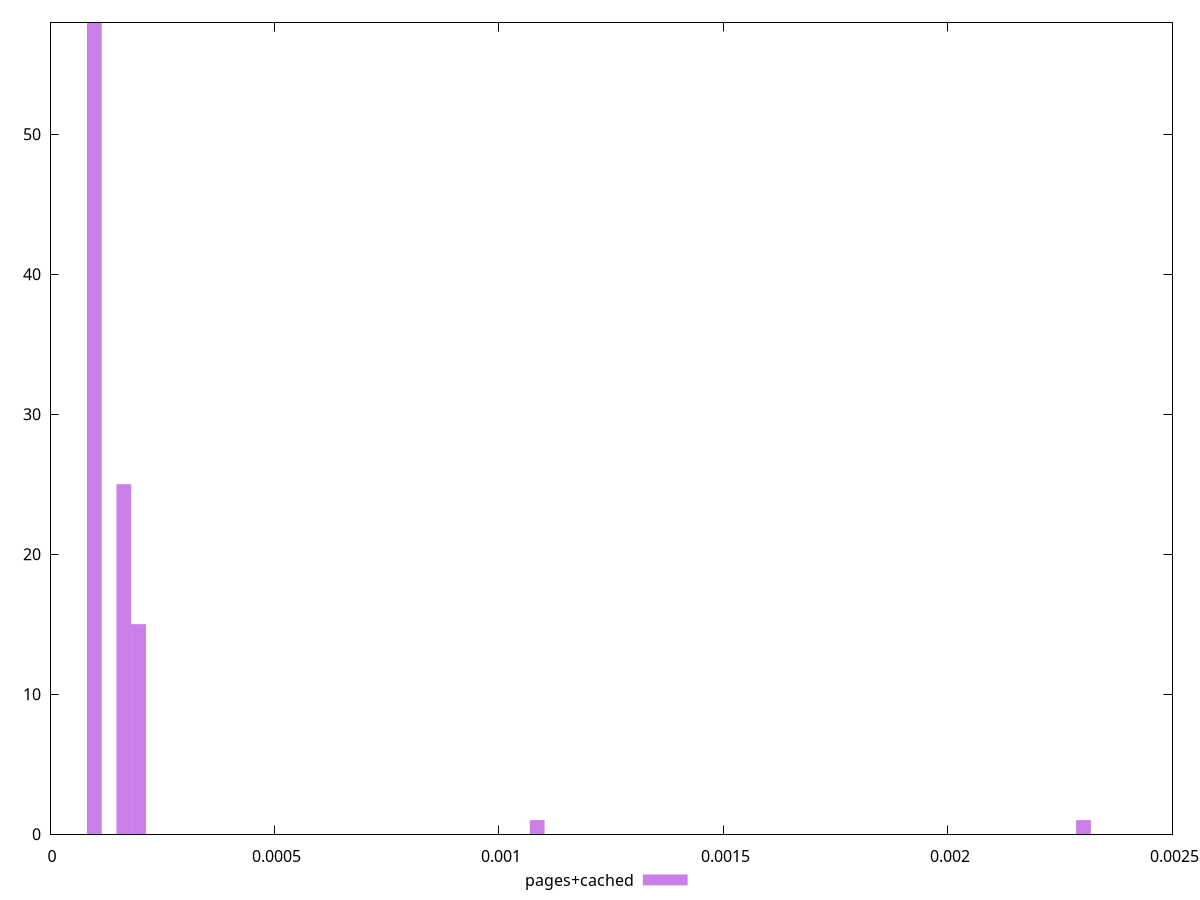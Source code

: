 $_pagesCached <<EOF
0.0010851124554910087 1
0.002301753693465776 1
0.0001644109781046983 25
0.00009864658686281896 58
0.00019729317372563793 15
EOF
set key outside below
set terminal pngcairo
set output "report_00006_2020-11-02T20-21-41.718Z/largest-contentful-paint/pages+cached//hist.png"
set yrange [0:58]
set boxwidth 0.000032882195620939655
set style fill transparent solid 0.5 noborder
plot $_pagesCached title "pages+cached" with boxes ,